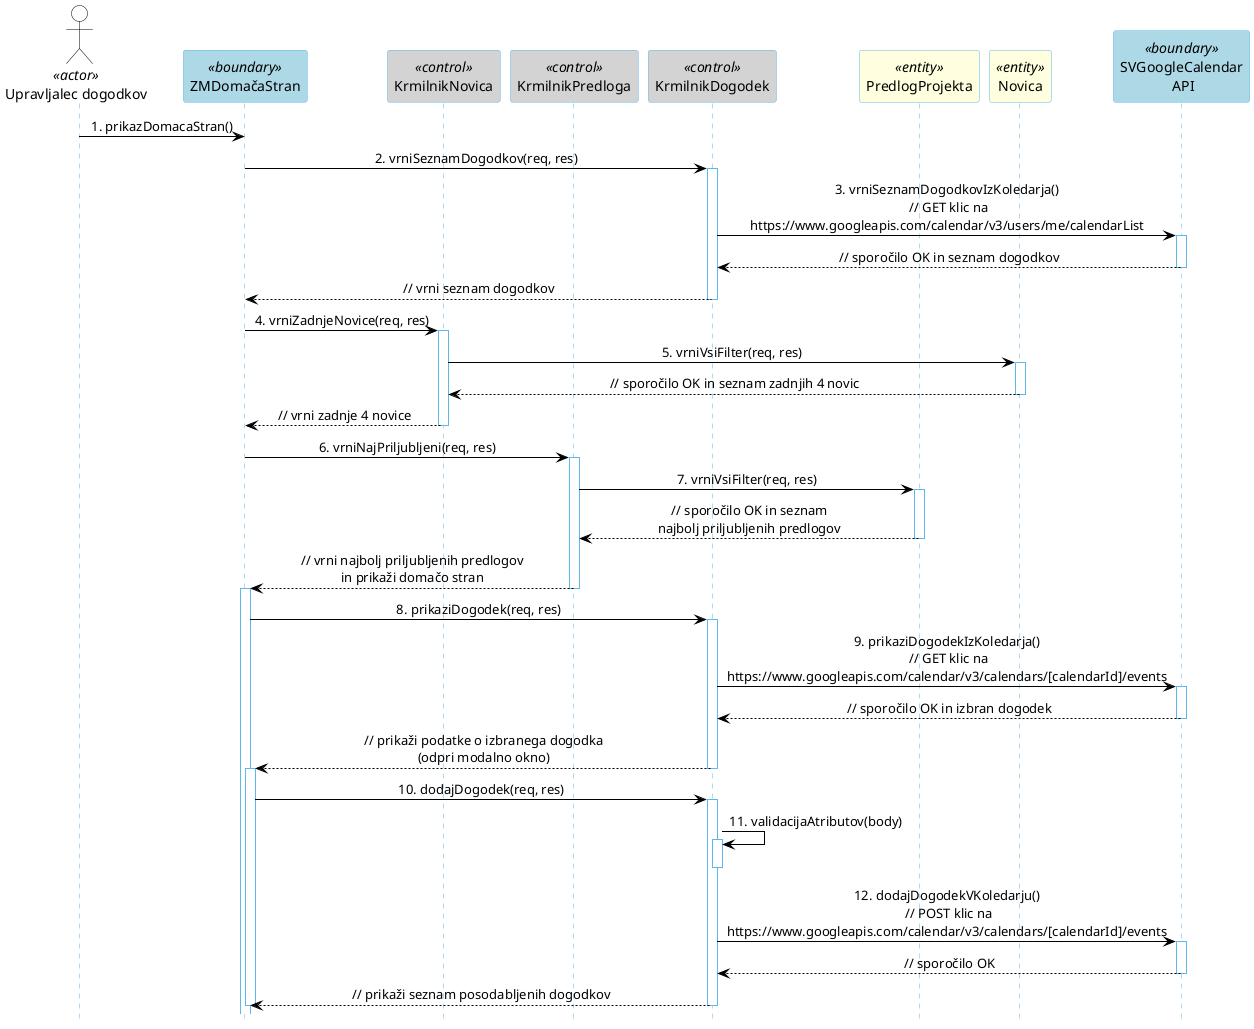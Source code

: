 @startuml
hide footbox

skinparam backgroundcolor transparent
skinparam defaultTextAlignment center
skinparam actorBorderColor black
skinparam actorBackgroundColor white
skinparam arrowColor black  
skinparam sequenceLifeLineBorderColor #5FB8EC
skinparam sequenceParticipantBorderColor #5FB8EC
skinparam sequenceParticipantBackgroundColor white


actor "Upravljalec dogodkov" as Prijavljen <<actor>>
participant "ZMDomačaStran" as DomacaStran <<boundary>>  #lightBlue
participant "KrmilnikNovica" as NKrmilnik <<control>> #lightGray
participant "KrmilnikPredloga" as PKrmilnik <<control>> #lightGray
participant "KrmilnikDogodek" as DKrmilnik <<control>> #lightGray
participant "PredlogProjekta" as Predloga <<entity>> #lightYellow
participant Novica <<entity>> #lightYellow
participant "SVGoogleCalendar\n API" as Dogodek <<boundary>>  #lightBlue

Prijavljen -> DomacaStran: 1. prikazDomacaStran()

DomacaStran -> DKrmilnik: 2. vrniSeznamDogodkov(req, res)
activate DKrmilnik
DKrmilnik -> Dogodek: 3. vrniSeznamDogodkovIzKoledarja()\n // GET klic na\nhttps://www.googleapis.com/calendar/v3/users/me/calendarList
activate Dogodek
DKrmilnik <-- Dogodek: // sporočilo OK in seznam dogodkov
deactivate Dogodek
DomacaStran <-- DKrmilnik: // vrni seznam dogodkov
deactivate DKrmilnik
DomacaStran -> NKrmilnik: 4. vrniZadnjeNovice(req, res)
activate NKrmilnik
NKrmilnik -> Novica: 5. vrniVsiFilter(req, res)
activate Novica
NKrmilnik <-- Novica: // sporočilo OK in seznam zadnjih 4 novic
deactivate Novica
DomacaStran <-- NKrmilnik: // vrni zadnje 4 novice
deactivate NKrmilnik
DomacaStran -> PKrmilnik: 6. vrniNajPriljubljeni(req, res)
activate PKrmilnik
PKrmilnik -> Predloga: 7. vrniVsiFilter(req, res)
activate Predloga
PKrmilnik <-- Predloga: // sporočilo OK in seznam\nnajbolj priljubljenih predlogov
deactivate Predloga
DomacaStran <-- PKrmilnik: // vrni najbolj priljubljenih predlogov\nin prikaži domačo stran
deactivate PKrmilnik
activate DomacaStran
DomacaStran -> DKrmilnik: 8. prikaziDogodek(req, res)
activate DKrmilnik
DKrmilnik -> Dogodek: 9. prikaziDogodekIzKoledarja()\n // GET klic na\nhttps://www.googleapis.com/calendar/v3/calendars/[calendarId]/events
activate Dogodek
DKrmilnik <-- Dogodek: // sporočilo OK in izbran dogodek
deactivate Dogodek
DomacaStran <-- DKrmilnik: // prikaži podatke o izbranega dogodka\n(odpri modalno okno)
deactivate DKrmilnik
activate DomacaStran
DomacaStran -> DKrmilnik: 10. dodajDogodek(req, res)
activate DKrmilnik
DKrmilnik -> DKrmilnik: 11. validacijaAtributov(body)
activate DKrmilnik
deactivate DKrmilnik
DKrmilnik -> Dogodek: 12. dodajDogodekVKoledarju()\n // POST klic na\nhttps://www.googleapis.com/calendar/v3/calendars/[calendarId]/events
activate Dogodek
DKrmilnik <-- Dogodek: // sporočilo OK
deactivate Dogodek
DomacaStran <-- DKrmilnik: // prikaži seznam posodabljenih dogodkov
deactivate DKrmilnik
deactivate DomacaStran
@enduml